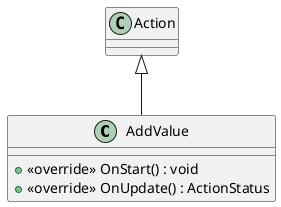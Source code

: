 @startuml
class AddValue {
    + <<override>> OnStart() : void
    + <<override>> OnUpdate() : ActionStatus
}
Action <|-- AddValue
@enduml

